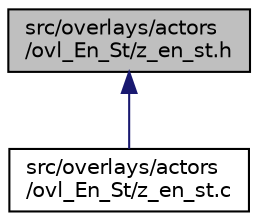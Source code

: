 digraph "src/overlays/actors/ovl_En_St/z_en_st.h"
{
 // LATEX_PDF_SIZE
  edge [fontname="Helvetica",fontsize="10",labelfontname="Helvetica",labelfontsize="10"];
  node [fontname="Helvetica",fontsize="10",shape=record];
  Node1 [label="src/overlays/actors\l/ovl_En_St/z_en_st.h",height=0.2,width=0.4,color="black", fillcolor="grey75", style="filled", fontcolor="black",tooltip=" "];
  Node1 -> Node2 [dir="back",color="midnightblue",fontsize="10",style="solid",fontname="Helvetica"];
  Node2 [label="src/overlays/actors\l/ovl_En_St/z_en_st.c",height=0.2,width=0.4,color="black", fillcolor="white", style="filled",URL="$da/d66/z__en__st_8c.html",tooltip=" "];
}
